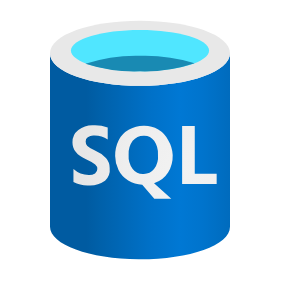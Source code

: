 <mxfile version="17.4.0" type="github">
  <diagram id="bTU2S23gX0W00nSwRtuq" name="Page-1">
    <mxGraphModel dx="1350" dy="913" grid="1" gridSize="10" guides="1" tooltips="1" connect="1" arrows="1" fold="1" page="1" pageScale="1" pageWidth="850" pageHeight="1100" math="0" shadow="0">
      <root>
        <mxCell id="0" />
        <mxCell id="1" parent="0" />
        <mxCell id="mbiR73O7lJCnoni5KqEU-1" value="" style="whiteSpace=wrap;html=1;aspect=fixed;strokeColor=none;" vertex="1" parent="1">
          <mxGeometry x="155" y="230" width="140" height="140" as="geometry" />
        </mxCell>
        <mxCell id="NkBjdo7hyRLlcbkVP-sz-2" value="" style="aspect=fixed;html=1;points=[];align=center;image;fontSize=12;image=img/lib/azure2/databases/SQL_Database.svg;" parent="1" vertex="1">
          <mxGeometry x="180" y="240" width="90" height="120" as="geometry" />
        </mxCell>
      </root>
    </mxGraphModel>
  </diagram>
</mxfile>
